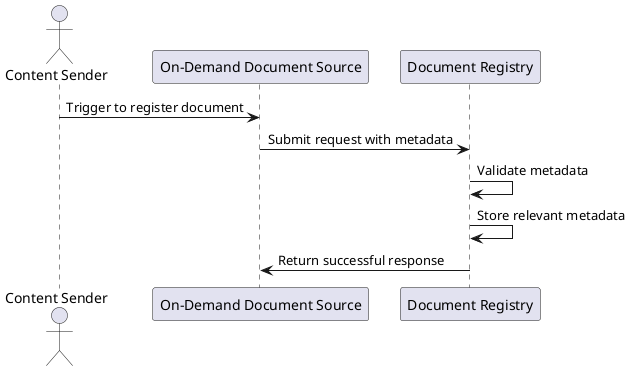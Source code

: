 @startuml
actor "Content Sender" as CS
participant "On-Demand Document Source" as ODDS
participant "Document Registry" as DReg

CS -> ODDS: Trigger to register document
ODDS -> DReg: Submit request with metadata
DReg -> DReg: Validate metadata
DReg -> DReg: Store relevant metadata
DReg -> ODDS: Return successful response
@enduml
